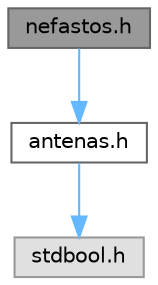 digraph "nefastos.h"
{
 // LATEX_PDF_SIZE
  bgcolor="transparent";
  edge [fontname=Helvetica,fontsize=10,labelfontname=Helvetica,labelfontsize=10];
  node [fontname=Helvetica,fontsize=10,shape=box,height=0.2,width=0.4];
  Node1 [id="Node000001",label="nefastos.h",height=0.2,width=0.4,color="gray40", fillcolor="grey60", style="filled", fontcolor="black",tooltip="Declaração da função para detectar locais com efeito nefasto."];
  Node1 -> Node2 [id="edge1_Node000001_Node000002",color="steelblue1",style="solid",tooltip=" "];
  Node2 [id="Node000002",label="antenas.h",height=0.2,width=0.4,color="grey40", fillcolor="white", style="filled",URL="$antenas_8h.html",tooltip="Definições das estruturas para representação e manipulação de antenas em lista ligada."];
  Node2 -> Node3 [id="edge2_Node000002_Node000003",color="steelblue1",style="solid",tooltip=" "];
  Node3 [id="Node000003",label="stdbool.h",height=0.2,width=0.4,color="grey60", fillcolor="#E0E0E0", style="filled",tooltip=" "];
}
